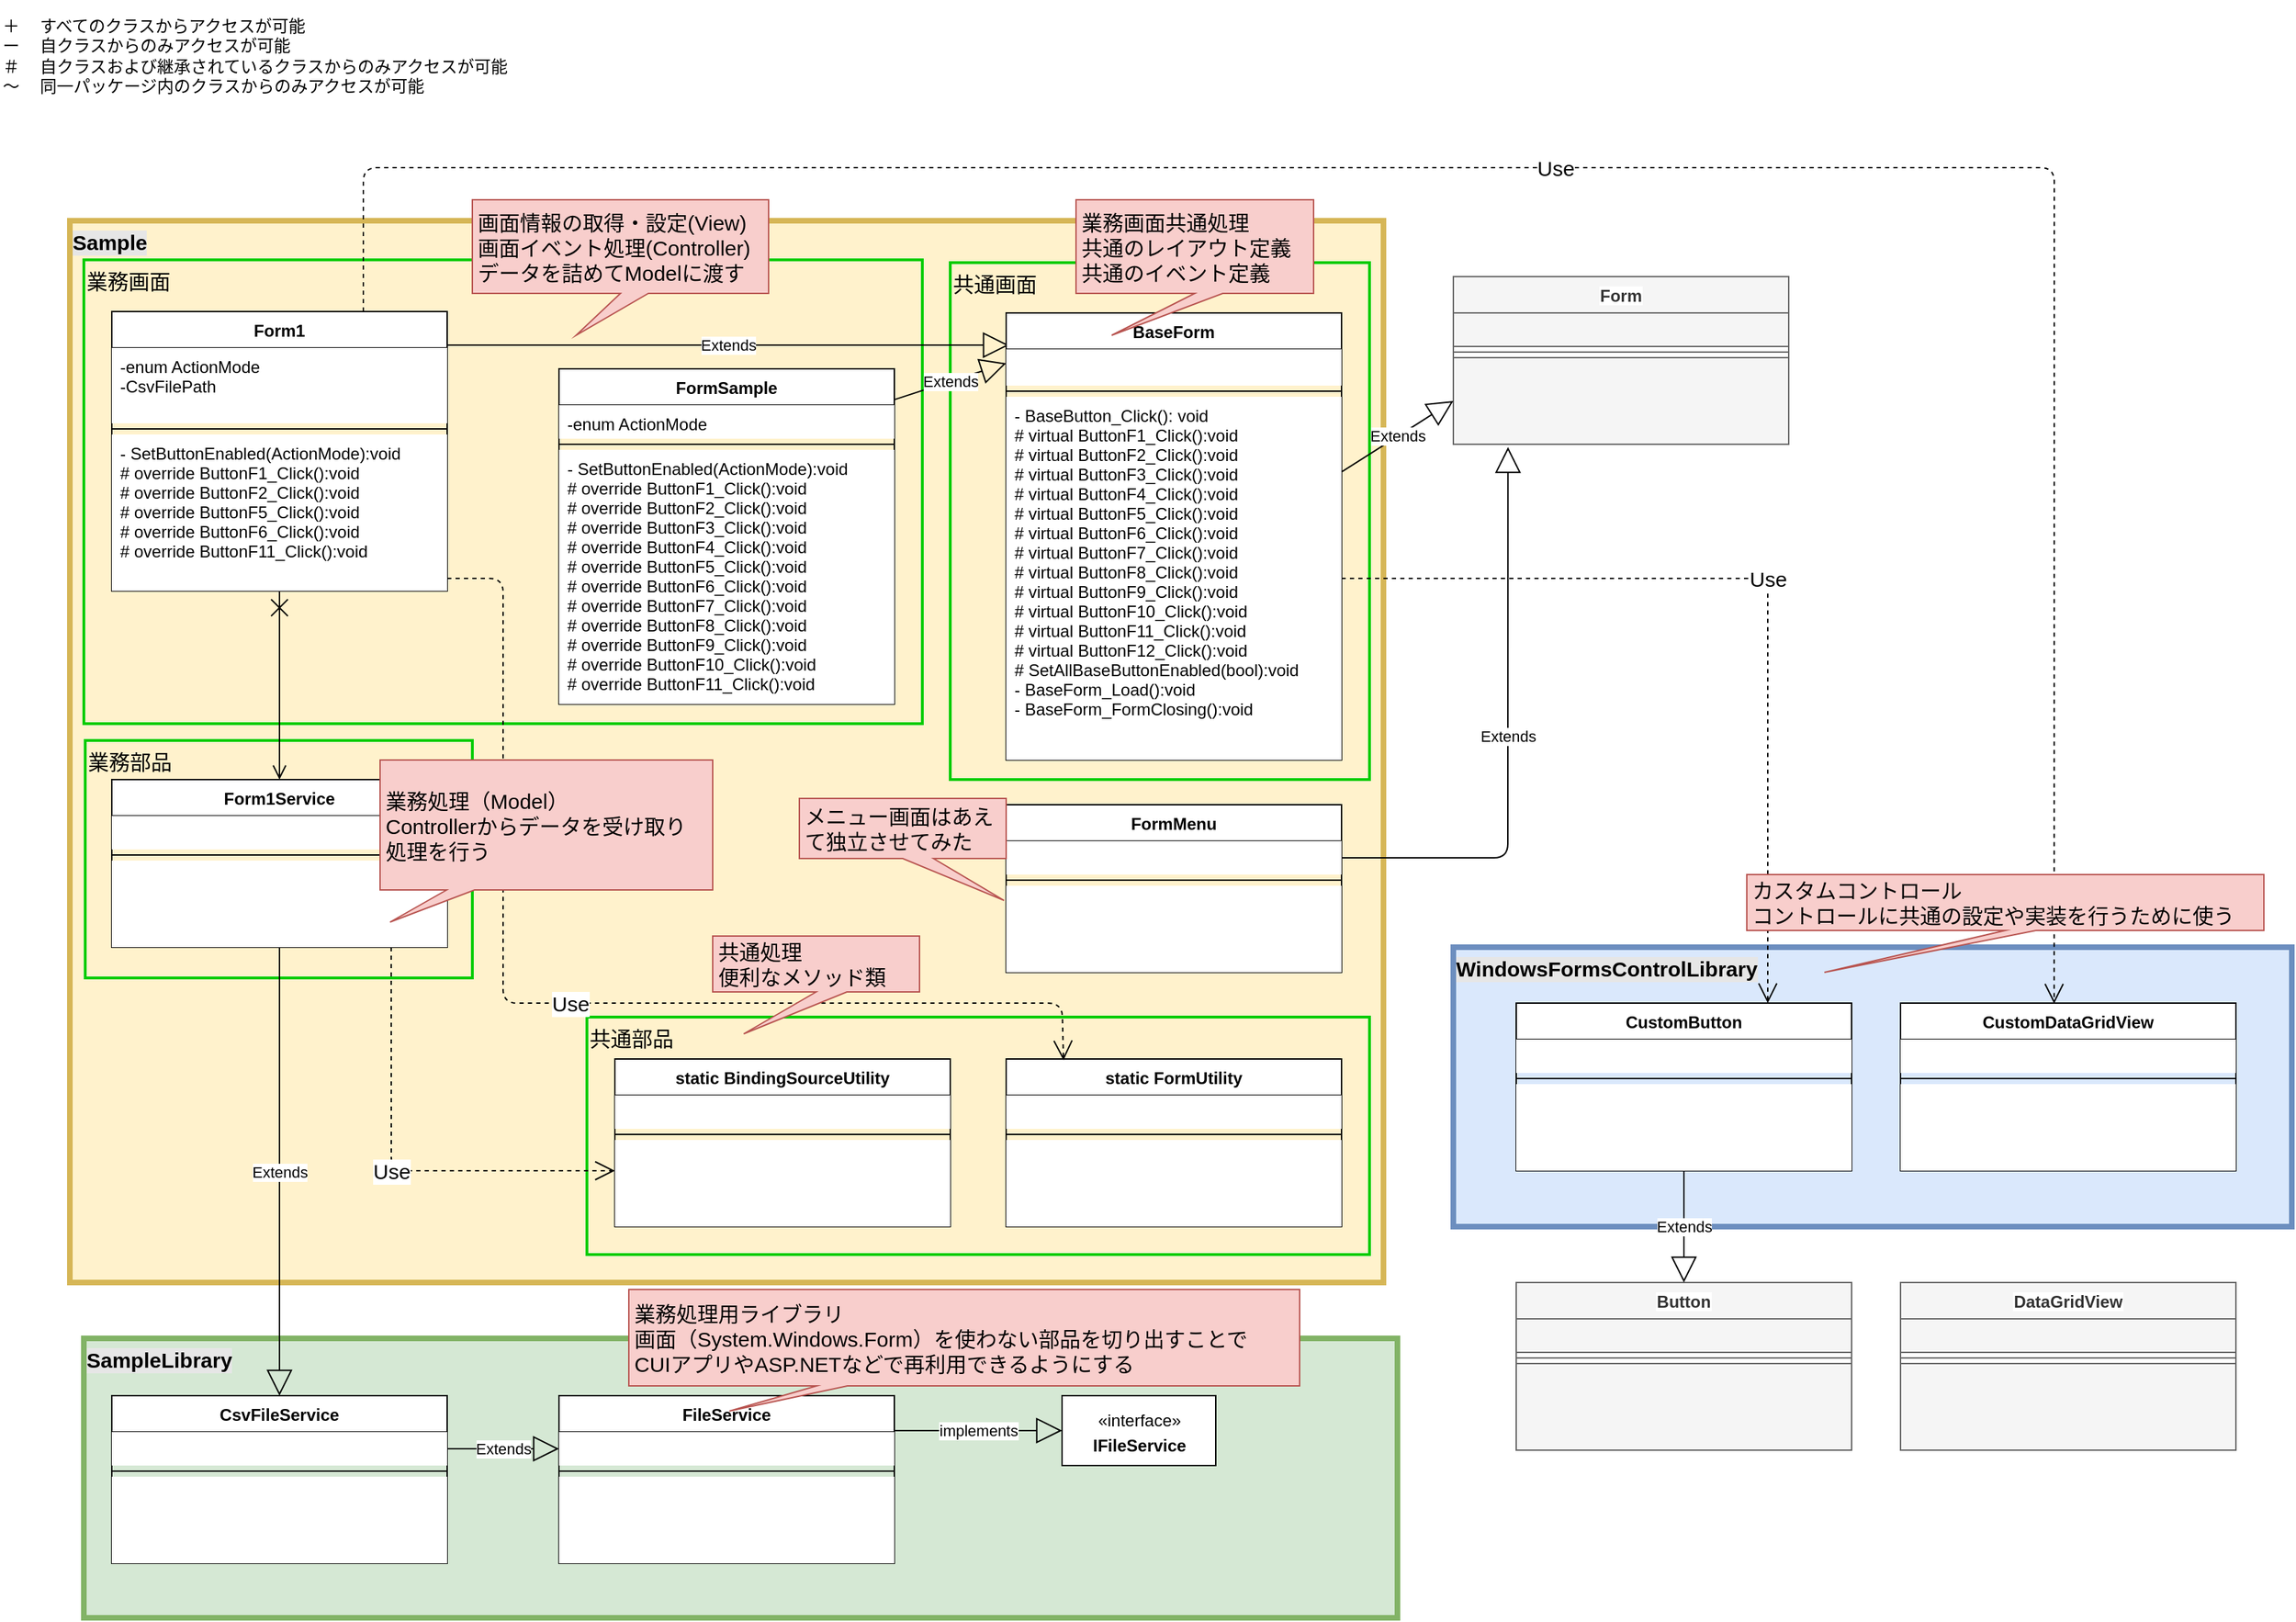 <mxfile version="11.0.5"><diagram id="1E1eRUIkkSYhxJ4DCFZz" name="Page-1"><mxGraphModel dx="2370" dy="1245" grid="1" gridSize="10" guides="1" tooltips="1" connect="1" arrows="1" fold="1" page="1" pageScale="1" pageWidth="583" pageHeight="827" math="0" shadow="0"><root><mxCell id="0"/><mxCell id="1" parent="0"/><mxCell id="gvAh9MJLnGFlr5p9nQc0-39" value="Sample" style="rounded=0;whiteSpace=wrap;html=1;labelBackgroundColor=#E6E6E6;align=left;fillColor=#fff2cc;strokeColor=#d6b656;verticalAlign=top;strokeWidth=4;fontStyle=1;fontSize=15;" vertex="1" parent="1"><mxGeometry x="50" y="158" width="940" height="760" as="geometry"/></mxCell><mxCell id="gvAh9MJLnGFlr5p9nQc0-68" value="共通部品" style="rounded=0;whiteSpace=wrap;html=1;labelBackgroundColor=none;strokeColor=#00CC00;strokeWidth=2;fillColor=none;fontSize=15;align=left;verticalAlign=top;" vertex="1" parent="1"><mxGeometry x="420" y="728" width="560" height="170" as="geometry"/></mxCell><mxCell id="gvAh9MJLnGFlr5p9nQc0-71" value="業務部品" style="rounded=0;whiteSpace=wrap;html=1;labelBackgroundColor=none;strokeColor=#00CC00;strokeWidth=2;fillColor=none;fontSize=15;align=left;verticalAlign=top;" vertex="1" parent="1"><mxGeometry x="61" y="530" width="277" height="170" as="geometry"/></mxCell><mxCell id="gvAh9MJLnGFlr5p9nQc0-69" value="共通画面" style="rounded=0;whiteSpace=wrap;html=1;labelBackgroundColor=none;strokeColor=#00CC00;strokeWidth=2;fillColor=none;fontSize=15;align=left;verticalAlign=top;" vertex="1" parent="1"><mxGeometry x="680" y="188" width="300" height="370" as="geometry"/></mxCell><mxCell id="gvAh9MJLnGFlr5p9nQc0-70" value="業務画面" style="rounded=0;whiteSpace=wrap;html=1;labelBackgroundColor=none;strokeColor=#00CC00;strokeWidth=2;fillColor=none;fontSize=15;align=left;verticalAlign=top;" vertex="1" parent="1"><mxGeometry x="60" y="186" width="600" height="332" as="geometry"/></mxCell><mxCell id="gvAh9MJLnGFlr5p9nQc0-49" value="SampleLibrary" style="rounded=0;whiteSpace=wrap;html=1;labelBackgroundColor=#E6E6E6;align=left;fillColor=#d5e8d4;strokeColor=#82b366;verticalAlign=top;strokeWidth=4;fontStyle=1;fontSize=15;" vertex="1" parent="1"><mxGeometry x="60" y="958" width="940" height="200" as="geometry"/></mxCell><mxCell id="gvAh9MJLnGFlr5p9nQc0-5" value="&lt;div&gt;＋&lt;span style=&quot;white-space: pre&quot;&gt;&#9;&lt;/span&gt;すべてのクラスからアクセスが可能&lt;/div&gt;&lt;div&gt;ー&lt;span style=&quot;white-space: pre&quot;&gt;&#9;&lt;/span&gt;自クラスからのみアクセスが可能&lt;/div&gt;&lt;div&gt;＃&lt;span style=&quot;white-space: pre&quot;&gt;&#9;&lt;/span&gt;自クラスおよび継承されているクラスからのみアクセスが可能&lt;/div&gt;&lt;div&gt;～&lt;span style=&quot;white-space: pre&quot;&gt;&#9;&lt;/span&gt;同一パッケージ内のクラスからのみアクセスが可能&lt;/div&gt;" style="text;html=1;strokeColor=none;fillColor=none;align=left;verticalAlign=middle;whiteSpace=wrap;rounded=0;" vertex="1" parent="1"><mxGeometry width="400" height="80" as="geometry"/></mxCell><mxCell id="gvAh9MJLnGFlr5p9nQc0-6" value="Extends" style="endArrow=block;endSize=16;endFill=0;html=1;entryX=0.008;entryY=0.072;entryDx=0;entryDy=0;entryPerimeter=0;exitX=1;exitY=0.12;exitDx=0;exitDy=0;exitPerimeter=0;" edge="1" parent="1" source="gvAh9MJLnGFlr5p9nQc0-18" target="gvAh9MJLnGFlr5p9nQc0-14"><mxGeometry width="160" relative="1" as="geometry"><mxPoint x="320" y="358" as="sourcePoint"/><mxPoint x="410" y="353" as="targetPoint"/></mxGeometry></mxCell><mxCell id="gvAh9MJLnGFlr5p9nQc0-14" value="BaseForm" style="swimlane;fontStyle=1;align=center;verticalAlign=top;childLayout=stackLayout;horizontal=1;startSize=26;horizontalStack=0;resizeParent=1;resizeParentMax=0;resizeLast=0;collapsible=1;marginBottom=0;" vertex="1" parent="1"><mxGeometry x="720" y="224" width="240" height="320" as="geometry"/></mxCell><mxCell id="gvAh9MJLnGFlr5p9nQc0-15" value="　" style="text;align=left;verticalAlign=top;spacingLeft=4;spacingRight=4;overflow=hidden;rotatable=0;points=[[0,0.5],[1,0.5]];portConstraint=eastwest;fillColor=#ffffff;" vertex="1" parent="gvAh9MJLnGFlr5p9nQc0-14"><mxGeometry y="26" width="240" height="26" as="geometry"/></mxCell><mxCell id="gvAh9MJLnGFlr5p9nQc0-16" value="" style="line;strokeWidth=1;fillColor=none;align=left;verticalAlign=middle;spacingTop=-1;spacingLeft=3;spacingRight=3;rotatable=0;labelPosition=right;points=[];portConstraint=eastwest;" vertex="1" parent="gvAh9MJLnGFlr5p9nQc0-14"><mxGeometry y="52" width="240" height="8" as="geometry"/></mxCell><mxCell id="gvAh9MJLnGFlr5p9nQc0-17" value="- BaseButton_Click(): void&#10;# virtual ButtonF1_Click():void&#10;# virtual ButtonF2_Click():void&#10;# virtual ButtonF3_Click():void&#10;# virtual ButtonF4_Click():void&#10;# virtual ButtonF5_Click():void&#10;# virtual ButtonF6_Click():void&#10;# virtual ButtonF7_Click():void&#10;# virtual ButtonF8_Click():void&#10;# virtual ButtonF9_Click():void&#10;# virtual ButtonF10_Click():void&#10;# virtual ButtonF11_Click():void&#10;# virtual ButtonF12_Click():void&#10;# SetAllBaseButtonEnabled(bool):void&#10;- BaseForm_Load():void&#10;- BaseForm_FormClosing():void" style="text;align=left;verticalAlign=top;spacingLeft=4;spacingRight=4;overflow=hidden;rotatable=0;points=[[0,0.5],[1,0.5]];portConstraint=eastwest;fillColor=#ffffff;" vertex="1" parent="gvAh9MJLnGFlr5p9nQc0-14"><mxGeometry y="60" width="240" height="260" as="geometry"/></mxCell><mxCell id="gvAh9MJLnGFlr5p9nQc0-18" value="Form1" style="swimlane;fontStyle=1;align=center;verticalAlign=top;childLayout=stackLayout;horizontal=1;startSize=26;horizontalStack=0;resizeParent=1;resizeParentMax=0;resizeLast=0;collapsible=1;marginBottom=0;" vertex="1" parent="1"><mxGeometry x="80" y="223" width="240" height="200" as="geometry"/></mxCell><mxCell id="gvAh9MJLnGFlr5p9nQc0-19" value="-enum ActionMode&#10;-CsvFilePath" style="text;align=left;verticalAlign=top;spacingLeft=4;spacingRight=4;overflow=hidden;rotatable=0;points=[[0,0.5],[1,0.5]];portConstraint=eastwest;fillColor=#ffffff;" vertex="1" parent="gvAh9MJLnGFlr5p9nQc0-18"><mxGeometry y="26" width="240" height="54" as="geometry"/></mxCell><mxCell id="gvAh9MJLnGFlr5p9nQc0-20" value="" style="line;strokeWidth=1;fillColor=none;align=left;verticalAlign=middle;spacingTop=-1;spacingLeft=3;spacingRight=3;rotatable=0;labelPosition=right;points=[];portConstraint=eastwest;" vertex="1" parent="gvAh9MJLnGFlr5p9nQc0-18"><mxGeometry y="80" width="240" height="8" as="geometry"/></mxCell><mxCell id="gvAh9MJLnGFlr5p9nQc0-21" value="- SetButtonEnabled(ActionMode):void&#10;# override ButtonF1_Click():void&#10;# override ButtonF2_Click():void&#10;# override ButtonF5_Click():void&#10;# override ButtonF6_Click():void&#10;# override ButtonF11_Click():void&#10;" style="text;align=left;verticalAlign=top;spacingLeft=4;spacingRight=4;overflow=hidden;rotatable=0;points=[[0,0.5],[1,0.5]];portConstraint=eastwest;fillColor=#ffffff;" vertex="1" parent="gvAh9MJLnGFlr5p9nQc0-18"><mxGeometry y="88" width="240" height="112" as="geometry"/></mxCell><mxCell id="gvAh9MJLnGFlr5p9nQc0-22" value="FormSample" style="swimlane;fontStyle=1;align=center;verticalAlign=top;childLayout=stackLayout;horizontal=1;startSize=26;horizontalStack=0;resizeParent=1;resizeParentMax=0;resizeLast=0;collapsible=1;marginBottom=0;" vertex="1" parent="1"><mxGeometry x="400" y="264" width="240" height="240" as="geometry"/></mxCell><mxCell id="gvAh9MJLnGFlr5p9nQc0-23" value="-enum ActionMode" style="text;strokeColor=none;fillColor=#ffffff;align=left;verticalAlign=top;spacingLeft=4;spacingRight=4;overflow=hidden;rotatable=0;points=[[0,0.5],[1,0.5]];portConstraint=eastwest;" vertex="1" parent="gvAh9MJLnGFlr5p9nQc0-22"><mxGeometry y="26" width="240" height="24" as="geometry"/></mxCell><mxCell id="gvAh9MJLnGFlr5p9nQc0-24" value="" style="line;strokeWidth=1;fillColor=none;align=left;verticalAlign=middle;spacingTop=-1;spacingLeft=3;spacingRight=3;rotatable=0;labelPosition=right;points=[];portConstraint=eastwest;" vertex="1" parent="gvAh9MJLnGFlr5p9nQc0-22"><mxGeometry y="50" width="240" height="8" as="geometry"/></mxCell><mxCell id="gvAh9MJLnGFlr5p9nQc0-25" value="- SetButtonEnabled(ActionMode):void&#10;# override ButtonF1_Click():void&#10;# override ButtonF2_Click():void&#10;# override ButtonF3_Click():void&#10;# override ButtonF4_Click():void&#10;# override ButtonF5_Click():void&#10;# override ButtonF6_Click():void&#10;# override ButtonF7_Click():void&#10;# override ButtonF8_Click():void&#10;# override ButtonF9_Click():void&#10;# override ButtonF10_Click():void&#10;# override ButtonF11_Click():void&#10;" style="text;strokeColor=none;fillColor=#ffffff;align=left;verticalAlign=top;spacingLeft=4;spacingRight=4;overflow=hidden;rotatable=0;points=[[0,0.5],[1,0.5]];portConstraint=eastwest;" vertex="1" parent="gvAh9MJLnGFlr5p9nQc0-22"><mxGeometry y="58" width="240" height="182" as="geometry"/></mxCell><mxCell id="gvAh9MJLnGFlr5p9nQc0-26" value="Extends" style="endArrow=block;endSize=16;endFill=0;html=1;exitX=1;exitY=0.092;exitDx=0;exitDy=0;exitPerimeter=0;" edge="1" parent="1" source="gvAh9MJLnGFlr5p9nQc0-22"><mxGeometry width="160" relative="1" as="geometry"><mxPoint x="682" y="260" as="sourcePoint"/><mxPoint x="720" y="260" as="targetPoint"/></mxGeometry></mxCell><mxCell id="gvAh9MJLnGFlr5p9nQc0-27" value="Form" style="swimlane;fontStyle=1;align=center;verticalAlign=top;childLayout=stackLayout;horizontal=1;startSize=26;horizontalStack=0;resizeParent=1;resizeParentMax=0;resizeLast=0;collapsible=1;marginBottom=0;labelBackgroundColor=#ffffff;fillColor=#f5f5f5;strokeColor=#666666;fontColor=#333333;" vertex="1" parent="1"><mxGeometry x="1040" y="198" width="240" height="120" as="geometry"/></mxCell><mxCell id="gvAh9MJLnGFlr5p9nQc0-28" value="　" style="text;strokeColor=#666666;fillColor=#F5F5F5;align=left;verticalAlign=top;spacingLeft=4;spacingRight=4;overflow=hidden;rotatable=0;points=[[0,0.5],[1,0.5]];portConstraint=eastwest;fontColor=#333333;" vertex="1" parent="gvAh9MJLnGFlr5p9nQc0-27"><mxGeometry y="26" width="240" height="24" as="geometry"/></mxCell><mxCell id="gvAh9MJLnGFlr5p9nQc0-29" value="" style="line;strokeWidth=1;fillColor=#F5F5F5;align=left;verticalAlign=middle;spacingTop=-1;spacingLeft=3;spacingRight=3;rotatable=0;labelPosition=right;points=[];portConstraint=eastwest;strokeColor=#666666;fontColor=#333333;" vertex="1" parent="gvAh9MJLnGFlr5p9nQc0-27"><mxGeometry y="50" width="240" height="8" as="geometry"/></mxCell><mxCell id="gvAh9MJLnGFlr5p9nQc0-30" value="　" style="text;strokeColor=#666666;fillColor=#f5f5f5;align=left;verticalAlign=top;spacingLeft=4;spacingRight=4;overflow=hidden;rotatable=0;points=[[0,0.5],[1,0.5]];portConstraint=eastwest;fontColor=#333333;" vertex="1" parent="gvAh9MJLnGFlr5p9nQc0-27"><mxGeometry y="58" width="240" height="62" as="geometry"/></mxCell><mxCell id="gvAh9MJLnGFlr5p9nQc0-31" value="Extends" style="endArrow=block;endSize=16;endFill=0;html=1;entryX=0;entryY=0.5;entryDx=0;entryDy=0;" edge="1" parent="1" source="gvAh9MJLnGFlr5p9nQc0-17" target="gvAh9MJLnGFlr5p9nQc0-30"><mxGeometry width="160" relative="1" as="geometry"><mxPoint x="999" y="341.5" as="sourcePoint"/><mxPoint x="1080.92" y="341.38" as="targetPoint"/></mxGeometry></mxCell><mxCell id="gvAh9MJLnGFlr5p9nQc0-32" value="FormMenu" style="swimlane;fontStyle=1;align=center;verticalAlign=top;childLayout=stackLayout;horizontal=1;startSize=26;horizontalStack=0;resizeParent=1;resizeParentMax=0;resizeLast=0;collapsible=1;marginBottom=0;" vertex="1" parent="1"><mxGeometry x="720" y="576" width="240" height="120" as="geometry"/></mxCell><mxCell id="gvAh9MJLnGFlr5p9nQc0-33" value="　" style="text;strokeColor=none;fillColor=#ffffff;align=left;verticalAlign=top;spacingLeft=4;spacingRight=4;overflow=hidden;rotatable=0;points=[[0,0.5],[1,0.5]];portConstraint=eastwest;" vertex="1" parent="gvAh9MJLnGFlr5p9nQc0-32"><mxGeometry y="26" width="240" height="24" as="geometry"/></mxCell><mxCell id="gvAh9MJLnGFlr5p9nQc0-34" value="" style="line;strokeWidth=1;fillColor=none;align=left;verticalAlign=middle;spacingTop=-1;spacingLeft=3;spacingRight=3;rotatable=0;labelPosition=right;points=[];portConstraint=eastwest;" vertex="1" parent="gvAh9MJLnGFlr5p9nQc0-32"><mxGeometry y="50" width="240" height="8" as="geometry"/></mxCell><mxCell id="gvAh9MJLnGFlr5p9nQc0-35" value="　" style="text;strokeColor=none;fillColor=#ffffff;align=left;verticalAlign=top;spacingLeft=4;spacingRight=4;overflow=hidden;rotatable=0;points=[[0,0.5],[1,0.5]];portConstraint=eastwest;" vertex="1" parent="gvAh9MJLnGFlr5p9nQc0-32"><mxGeometry y="58" width="240" height="62" as="geometry"/></mxCell><mxCell id="gvAh9MJLnGFlr5p9nQc0-36" value="Extends" style="endArrow=block;endSize=16;endFill=0;html=1;entryX=0.163;entryY=1.032;entryDx=0;entryDy=0;exitX=1;exitY=0.5;exitDx=0;exitDy=0;entryPerimeter=0;" edge="1" parent="1" source="gvAh9MJLnGFlr5p9nQc0-33" target="gvAh9MJLnGFlr5p9nQc0-30"><mxGeometry width="160" relative="1" as="geometry"><mxPoint x="680" y="518.4" as="sourcePoint"/><mxPoint x="760" y="478" as="targetPoint"/><Array as="points"><mxPoint x="1079" y="614"/></Array></mxGeometry></mxCell><mxCell id="gvAh9MJLnGFlr5p9nQc0-40" value="Form1Service" style="swimlane;fontStyle=1;align=center;verticalAlign=top;childLayout=stackLayout;horizontal=1;startSize=26;horizontalStack=0;resizeParent=1;resizeParentMax=0;resizeLast=0;collapsible=1;marginBottom=0;" vertex="1" parent="1"><mxGeometry x="80" y="558" width="240" height="120" as="geometry"/></mxCell><mxCell id="gvAh9MJLnGFlr5p9nQc0-41" value="　" style="text;strokeColor=none;fillColor=#ffffff;align=left;verticalAlign=top;spacingLeft=4;spacingRight=4;overflow=hidden;rotatable=0;points=[[0,0.5],[1,0.5]];portConstraint=eastwest;" vertex="1" parent="gvAh9MJLnGFlr5p9nQc0-40"><mxGeometry y="26" width="240" height="24" as="geometry"/></mxCell><mxCell id="gvAh9MJLnGFlr5p9nQc0-42" value="" style="line;strokeWidth=1;fillColor=none;align=left;verticalAlign=middle;spacingTop=-1;spacingLeft=3;spacingRight=3;rotatable=0;labelPosition=right;points=[];portConstraint=eastwest;" vertex="1" parent="gvAh9MJLnGFlr5p9nQc0-40"><mxGeometry y="50" width="240" height="8" as="geometry"/></mxCell><mxCell id="gvAh9MJLnGFlr5p9nQc0-43" value="　" style="text;strokeColor=none;fillColor=#ffffff;align=left;verticalAlign=top;spacingLeft=4;spacingRight=4;overflow=hidden;rotatable=0;points=[[0,0.5],[1,0.5]];portConstraint=eastwest;" vertex="1" parent="gvAh9MJLnGFlr5p9nQc0-40"><mxGeometry y="58" width="240" height="62" as="geometry"/></mxCell><mxCell id="gvAh9MJLnGFlr5p9nQc0-44" value="CsvFileService" style="swimlane;fontStyle=1;align=center;verticalAlign=top;childLayout=stackLayout;horizontal=1;startSize=26;horizontalStack=0;resizeParent=1;resizeParentMax=0;resizeLast=0;collapsible=1;marginBottom=0;" vertex="1" parent="1"><mxGeometry x="80" y="999" width="240" height="120" as="geometry"/></mxCell><mxCell id="gvAh9MJLnGFlr5p9nQc0-45" value="　" style="text;strokeColor=none;fillColor=#ffffff;align=left;verticalAlign=top;spacingLeft=4;spacingRight=4;overflow=hidden;rotatable=0;points=[[0,0.5],[1,0.5]];portConstraint=eastwest;" vertex="1" parent="gvAh9MJLnGFlr5p9nQc0-44"><mxGeometry y="26" width="240" height="24" as="geometry"/></mxCell><mxCell id="gvAh9MJLnGFlr5p9nQc0-46" value="" style="line;strokeWidth=1;fillColor=none;align=left;verticalAlign=middle;spacingTop=-1;spacingLeft=3;spacingRight=3;rotatable=0;labelPosition=right;points=[];portConstraint=eastwest;" vertex="1" parent="gvAh9MJLnGFlr5p9nQc0-44"><mxGeometry y="50" width="240" height="8" as="geometry"/></mxCell><mxCell id="gvAh9MJLnGFlr5p9nQc0-47" value="　" style="text;strokeColor=none;fillColor=#ffffff;align=left;verticalAlign=top;spacingLeft=4;spacingRight=4;overflow=hidden;rotatable=0;points=[[0,0.5],[1,0.5]];portConstraint=eastwest;" vertex="1" parent="gvAh9MJLnGFlr5p9nQc0-44"><mxGeometry y="58" width="240" height="62" as="geometry"/></mxCell><mxCell id="gvAh9MJLnGFlr5p9nQc0-48" value="Extends" style="endArrow=block;endSize=16;endFill=0;html=1;exitX=0.5;exitY=1;exitDx=0;exitDy=0;" edge="1" parent="1" source="gvAh9MJLnGFlr5p9nQc0-40" target="gvAh9MJLnGFlr5p9nQc0-44"><mxGeometry width="160" relative="1" as="geometry"><mxPoint x="150" y="668" as="sourcePoint"/><mxPoint x="551.92" y="668.88" as="targetPoint"/></mxGeometry></mxCell><mxCell id="gvAh9MJLnGFlr5p9nQc0-50" value="" style="endArrow=open;startArrow=cross;endFill=0;startFill=0;endSize=8;startSize=10;html=1;fontSize=15;" edge="1" parent="1" source="gvAh9MJLnGFlr5p9nQc0-21" target="gvAh9MJLnGFlr5p9nQc0-40"><mxGeometry width="160" relative="1" as="geometry"><mxPoint x="251" y="628" as="sourcePoint"/><mxPoint x="411" y="628" as="targetPoint"/></mxGeometry></mxCell><mxCell id="gvAh9MJLnGFlr5p9nQc0-56" value="static BindingSourceUtility" style="swimlane;fontStyle=1;align=center;verticalAlign=top;childLayout=stackLayout;horizontal=1;startSize=26;horizontalStack=0;resizeParent=1;resizeParentMax=0;resizeLast=0;collapsible=1;marginBottom=0;" vertex="1" parent="1"><mxGeometry x="440" y="758" width="240" height="120" as="geometry"/></mxCell><mxCell id="gvAh9MJLnGFlr5p9nQc0-57" value="　" style="text;strokeColor=none;fillColor=#ffffff;align=left;verticalAlign=top;spacingLeft=4;spacingRight=4;overflow=hidden;rotatable=0;points=[[0,0.5],[1,0.5]];portConstraint=eastwest;" vertex="1" parent="gvAh9MJLnGFlr5p9nQc0-56"><mxGeometry y="26" width="240" height="24" as="geometry"/></mxCell><mxCell id="gvAh9MJLnGFlr5p9nQc0-58" value="" style="line;strokeWidth=1;fillColor=none;align=left;verticalAlign=middle;spacingTop=-1;spacingLeft=3;spacingRight=3;rotatable=0;labelPosition=right;points=[];portConstraint=eastwest;" vertex="1" parent="gvAh9MJLnGFlr5p9nQc0-56"><mxGeometry y="50" width="240" height="8" as="geometry"/></mxCell><mxCell id="gvAh9MJLnGFlr5p9nQc0-59" value="　" style="text;strokeColor=none;fillColor=#ffffff;align=left;verticalAlign=top;spacingLeft=4;spacingRight=4;overflow=hidden;rotatable=0;points=[[0,0.5],[1,0.5]];portConstraint=eastwest;" vertex="1" parent="gvAh9MJLnGFlr5p9nQc0-56"><mxGeometry y="58" width="240" height="62" as="geometry"/></mxCell><mxCell id="gvAh9MJLnGFlr5p9nQc0-60" value="static FormUtility" style="swimlane;fontStyle=1;align=center;verticalAlign=top;childLayout=stackLayout;horizontal=1;startSize=26;horizontalStack=0;resizeParent=1;resizeParentMax=0;resizeLast=0;collapsible=1;marginBottom=0;" vertex="1" parent="1"><mxGeometry x="720" y="758" width="240" height="120" as="geometry"/></mxCell><mxCell id="gvAh9MJLnGFlr5p9nQc0-61" value="　" style="text;strokeColor=none;fillColor=#ffffff;align=left;verticalAlign=top;spacingLeft=4;spacingRight=4;overflow=hidden;rotatable=0;points=[[0,0.5],[1,0.5]];portConstraint=eastwest;" vertex="1" parent="gvAh9MJLnGFlr5p9nQc0-60"><mxGeometry y="26" width="240" height="24" as="geometry"/></mxCell><mxCell id="gvAh9MJLnGFlr5p9nQc0-62" value="" style="line;strokeWidth=1;fillColor=none;align=left;verticalAlign=middle;spacingTop=-1;spacingLeft=3;spacingRight=3;rotatable=0;labelPosition=right;points=[];portConstraint=eastwest;" vertex="1" parent="gvAh9MJLnGFlr5p9nQc0-60"><mxGeometry y="50" width="240" height="8" as="geometry"/></mxCell><mxCell id="gvAh9MJLnGFlr5p9nQc0-63" value="　" style="text;strokeColor=none;fillColor=#ffffff;align=left;verticalAlign=top;spacingLeft=4;spacingRight=4;overflow=hidden;rotatable=0;points=[[0,0.5],[1,0.5]];portConstraint=eastwest;" vertex="1" parent="gvAh9MJLnGFlr5p9nQc0-60"><mxGeometry y="58" width="240" height="62" as="geometry"/></mxCell><mxCell id="gvAh9MJLnGFlr5p9nQc0-64" value="Use" style="endArrow=open;endSize=12;dashed=1;html=1;fontSize=15;entryX=0;entryY=0.5;entryDx=0;entryDy=0;exitX=0.833;exitY=1;exitDx=0;exitDy=0;exitPerimeter=0;" edge="1" parent="1" source="gvAh9MJLnGFlr5p9nQc0-43"><mxGeometry width="160" relative="1" as="geometry"><mxPoint x="280" y="640" as="sourcePoint"/><mxPoint x="440" y="838" as="targetPoint"/><Array as="points"><mxPoint x="280" y="838"/></Array></mxGeometry></mxCell><mxCell id="gvAh9MJLnGFlr5p9nQc0-65" value="Use" style="endArrow=open;endSize=12;dashed=1;html=1;fontSize=15;exitX=1;exitY=0.92;exitDx=0;exitDy=0;entryX=0.171;entryY=0.008;entryDx=0;entryDy=0;exitPerimeter=0;entryPerimeter=0;" edge="1" parent="1" source="gvAh9MJLnGFlr5p9nQc0-21" target="gvAh9MJLnGFlr5p9nQc0-60"><mxGeometry width="160" relative="1" as="geometry"><mxPoint x="330" y="575" as="sourcePoint"/><mxPoint x="450" y="817" as="targetPoint"/><Array as="points"><mxPoint x="360" y="414"/><mxPoint x="360" y="718"/><mxPoint x="760" y="718"/></Array></mxGeometry></mxCell><mxCell id="gvAh9MJLnGFlr5p9nQc0-72" value="FileService" style="swimlane;fontStyle=1;align=center;verticalAlign=top;childLayout=stackLayout;horizontal=1;startSize=26;horizontalStack=0;resizeParent=1;resizeParentMax=0;resizeLast=0;collapsible=1;marginBottom=0;" vertex="1" parent="1"><mxGeometry x="400" y="999" width="240" height="120" as="geometry"/></mxCell><mxCell id="gvAh9MJLnGFlr5p9nQc0-73" value="　" style="text;strokeColor=none;fillColor=#ffffff;align=left;verticalAlign=top;spacingLeft=4;spacingRight=4;overflow=hidden;rotatable=0;points=[[0,0.5],[1,0.5]];portConstraint=eastwest;" vertex="1" parent="gvAh9MJLnGFlr5p9nQc0-72"><mxGeometry y="26" width="240" height="24" as="geometry"/></mxCell><mxCell id="gvAh9MJLnGFlr5p9nQc0-74" value="" style="line;strokeWidth=1;fillColor=none;align=left;verticalAlign=middle;spacingTop=-1;spacingLeft=3;spacingRight=3;rotatable=0;labelPosition=right;points=[];portConstraint=eastwest;" vertex="1" parent="gvAh9MJLnGFlr5p9nQc0-72"><mxGeometry y="50" width="240" height="8" as="geometry"/></mxCell><mxCell id="gvAh9MJLnGFlr5p9nQc0-75" value="　" style="text;strokeColor=none;fillColor=#ffffff;align=left;verticalAlign=top;spacingLeft=4;spacingRight=4;overflow=hidden;rotatable=0;points=[[0,0.5],[1,0.5]];portConstraint=eastwest;" vertex="1" parent="gvAh9MJLnGFlr5p9nQc0-72"><mxGeometry y="58" width="240" height="62" as="geometry"/></mxCell><mxCell id="gvAh9MJLnGFlr5p9nQc0-76" value="Extends" style="endArrow=block;endSize=16;endFill=0;html=1;exitX=1;exitY=0.5;exitDx=0;exitDy=0;entryX=0;entryY=0.5;entryDx=0;entryDy=0;" edge="1" parent="1" source="gvAh9MJLnGFlr5p9nQc0-45" target="gvAh9MJLnGFlr5p9nQc0-73"><mxGeometry width="160" relative="1" as="geometry"><mxPoint x="370" y="948" as="sourcePoint"/><mxPoint x="370" y="1269" as="targetPoint"/></mxGeometry></mxCell><mxCell id="gvAh9MJLnGFlr5p9nQc0-77" value="&lt;font style=&quot;font-size: 12px&quot;&gt;«interface»&lt;br&gt;&lt;b&gt;IFileService&lt;/b&gt;&lt;/font&gt;" style="html=1;labelBackgroundColor=none;strokeWidth=1;fontSize=15;align=center;" vertex="1" parent="1"><mxGeometry x="760" y="999" width="110" height="50" as="geometry"/></mxCell><mxCell id="gvAh9MJLnGFlr5p9nQc0-78" value="implements" style="endArrow=block;endSize=16;endFill=0;html=1;" edge="1" parent="1" target="gvAh9MJLnGFlr5p9nQc0-77"><mxGeometry width="160" relative="1" as="geometry"><mxPoint x="640" y="1024" as="sourcePoint"/><mxPoint x="720" y="1029" as="targetPoint"/></mxGeometry></mxCell><mxCell id="gvAh9MJLnGFlr5p9nQc0-79" value="WindowsFormsControlLibrary" style="rounded=0;whiteSpace=wrap;html=1;labelBackgroundColor=#E6E6E6;align=left;fillColor=#dae8fc;strokeColor=#6c8ebf;verticalAlign=top;strokeWidth=4;fontStyle=1;fontSize=15;" vertex="1" parent="1"><mxGeometry x="1040" y="678" width="600" height="200" as="geometry"/></mxCell><mxCell id="gvAh9MJLnGFlr5p9nQc0-81" value="CustomButton" style="swimlane;fontStyle=1;align=center;verticalAlign=top;childLayout=stackLayout;horizontal=1;startSize=26;horizontalStack=0;resizeParent=1;resizeParentMax=0;resizeLast=0;collapsible=1;marginBottom=0;" vertex="1" parent="1"><mxGeometry x="1085" y="718" width="240" height="120" as="geometry"/></mxCell><mxCell id="gvAh9MJLnGFlr5p9nQc0-82" value="　" style="text;strokeColor=none;fillColor=#ffffff;align=left;verticalAlign=top;spacingLeft=4;spacingRight=4;overflow=hidden;rotatable=0;points=[[0,0.5],[1,0.5]];portConstraint=eastwest;" vertex="1" parent="gvAh9MJLnGFlr5p9nQc0-81"><mxGeometry y="26" width="240" height="24" as="geometry"/></mxCell><mxCell id="gvAh9MJLnGFlr5p9nQc0-83" value="" style="line;strokeWidth=1;fillColor=none;align=left;verticalAlign=middle;spacingTop=-1;spacingLeft=3;spacingRight=3;rotatable=0;labelPosition=right;points=[];portConstraint=eastwest;" vertex="1" parent="gvAh9MJLnGFlr5p9nQc0-81"><mxGeometry y="50" width="240" height="8" as="geometry"/></mxCell><mxCell id="gvAh9MJLnGFlr5p9nQc0-84" value="　" style="text;strokeColor=none;fillColor=#ffffff;align=left;verticalAlign=top;spacingLeft=4;spacingRight=4;overflow=hidden;rotatable=0;points=[[0,0.5],[1,0.5]];portConstraint=eastwest;" vertex="1" parent="gvAh9MJLnGFlr5p9nQc0-81"><mxGeometry y="58" width="240" height="62" as="geometry"/></mxCell><mxCell id="gvAh9MJLnGFlr5p9nQc0-85" value="Button" style="swimlane;fontStyle=1;align=center;verticalAlign=top;childLayout=stackLayout;horizontal=1;startSize=26;horizontalStack=0;resizeParent=1;resizeParentMax=0;resizeLast=0;collapsible=1;marginBottom=0;labelBackgroundColor=#ffffff;fillColor=#f5f5f5;strokeColor=#666666;fontColor=#333333;" vertex="1" parent="1"><mxGeometry x="1085" y="918" width="240" height="120" as="geometry"/></mxCell><mxCell id="gvAh9MJLnGFlr5p9nQc0-86" value="　" style="text;strokeColor=#666666;fillColor=#F5F5F5;align=left;verticalAlign=top;spacingLeft=4;spacingRight=4;overflow=hidden;rotatable=0;points=[[0,0.5],[1,0.5]];portConstraint=eastwest;fontColor=#333333;" vertex="1" parent="gvAh9MJLnGFlr5p9nQc0-85"><mxGeometry y="26" width="240" height="24" as="geometry"/></mxCell><mxCell id="gvAh9MJLnGFlr5p9nQc0-87" value="" style="line;strokeWidth=1;fillColor=#F5F5F5;align=left;verticalAlign=middle;spacingTop=-1;spacingLeft=3;spacingRight=3;rotatable=0;labelPosition=right;points=[];portConstraint=eastwest;strokeColor=#666666;fontColor=#333333;" vertex="1" parent="gvAh9MJLnGFlr5p9nQc0-85"><mxGeometry y="50" width="240" height="8" as="geometry"/></mxCell><mxCell id="gvAh9MJLnGFlr5p9nQc0-88" value="　" style="text;strokeColor=#666666;fillColor=#f5f5f5;align=left;verticalAlign=top;spacingLeft=4;spacingRight=4;overflow=hidden;rotatable=0;points=[[0,0.5],[1,0.5]];portConstraint=eastwest;fontColor=#333333;" vertex="1" parent="gvAh9MJLnGFlr5p9nQc0-85"><mxGeometry y="58" width="240" height="62" as="geometry"/></mxCell><mxCell id="gvAh9MJLnGFlr5p9nQc0-90" value="Extends" style="endArrow=block;endSize=16;endFill=0;html=1;entryX=0.5;entryY=0;entryDx=0;entryDy=0;" edge="1" parent="1" target="gvAh9MJLnGFlr5p9nQc0-85"><mxGeometry width="160" relative="1" as="geometry"><mxPoint x="1205" y="838" as="sourcePoint"/><mxPoint x="1050" y="297" as="targetPoint"/></mxGeometry></mxCell><mxCell id="gvAh9MJLnGFlr5p9nQc0-91" value="DataGridView" style="swimlane;fontStyle=1;align=center;verticalAlign=top;childLayout=stackLayout;horizontal=1;startSize=26;horizontalStack=0;resizeParent=1;resizeParentMax=0;resizeLast=0;collapsible=1;marginBottom=0;labelBackgroundColor=#ffffff;fillColor=#f5f5f5;strokeColor=#666666;fontColor=#333333;" vertex="1" parent="1"><mxGeometry x="1360" y="918" width="240" height="120" as="geometry"/></mxCell><mxCell id="gvAh9MJLnGFlr5p9nQc0-92" value="　" style="text;strokeColor=#666666;fillColor=#F5F5F5;align=left;verticalAlign=top;spacingLeft=4;spacingRight=4;overflow=hidden;rotatable=0;points=[[0,0.5],[1,0.5]];portConstraint=eastwest;fontColor=#333333;" vertex="1" parent="gvAh9MJLnGFlr5p9nQc0-91"><mxGeometry y="26" width="240" height="24" as="geometry"/></mxCell><mxCell id="gvAh9MJLnGFlr5p9nQc0-93" value="" style="line;strokeWidth=1;fillColor=#F5F5F5;align=left;verticalAlign=middle;spacingTop=-1;spacingLeft=3;spacingRight=3;rotatable=0;labelPosition=right;points=[];portConstraint=eastwest;strokeColor=#666666;fontColor=#333333;" vertex="1" parent="gvAh9MJLnGFlr5p9nQc0-91"><mxGeometry y="50" width="240" height="8" as="geometry"/></mxCell><mxCell id="gvAh9MJLnGFlr5p9nQc0-94" value="　" style="text;strokeColor=#666666;fillColor=#f5f5f5;align=left;verticalAlign=top;spacingLeft=4;spacingRight=4;overflow=hidden;rotatable=0;points=[[0,0.5],[1,0.5]];portConstraint=eastwest;fontColor=#333333;" vertex="1" parent="gvAh9MJLnGFlr5p9nQc0-91"><mxGeometry y="58" width="240" height="62" as="geometry"/></mxCell><mxCell id="gvAh9MJLnGFlr5p9nQc0-95" value="CustomDataGridView" style="swimlane;fontStyle=1;align=center;verticalAlign=top;childLayout=stackLayout;horizontal=1;startSize=26;horizontalStack=0;resizeParent=1;resizeParentMax=0;resizeLast=0;collapsible=1;marginBottom=0;" vertex="1" parent="1"><mxGeometry x="1360" y="718" width="240" height="120" as="geometry"/></mxCell><mxCell id="gvAh9MJLnGFlr5p9nQc0-96" value="　" style="text;strokeColor=none;fillColor=#ffffff;align=left;verticalAlign=top;spacingLeft=4;spacingRight=4;overflow=hidden;rotatable=0;points=[[0,0.5],[1,0.5]];portConstraint=eastwest;" vertex="1" parent="gvAh9MJLnGFlr5p9nQc0-95"><mxGeometry y="26" width="240" height="24" as="geometry"/></mxCell><mxCell id="gvAh9MJLnGFlr5p9nQc0-97" value="" style="line;strokeWidth=1;fillColor=none;align=left;verticalAlign=middle;spacingTop=-1;spacingLeft=3;spacingRight=3;rotatable=0;labelPosition=right;points=[];portConstraint=eastwest;" vertex="1" parent="gvAh9MJLnGFlr5p9nQc0-95"><mxGeometry y="50" width="240" height="8" as="geometry"/></mxCell><mxCell id="gvAh9MJLnGFlr5p9nQc0-98" value="　" style="text;strokeColor=none;fillColor=#ffffff;align=left;verticalAlign=top;spacingLeft=4;spacingRight=4;overflow=hidden;rotatable=0;points=[[0,0.5],[1,0.5]];portConstraint=eastwest;" vertex="1" parent="gvAh9MJLnGFlr5p9nQc0-95"><mxGeometry y="58" width="240" height="62" as="geometry"/></mxCell><mxCell id="gvAh9MJLnGFlr5p9nQc0-99" value="Use" style="endArrow=open;endSize=12;dashed=1;html=1;fontSize=15;entryX=0.75;entryY=0;entryDx=0;entryDy=0;exitX=1;exitY=0.5;exitDx=0;exitDy=0;" edge="1" parent="1" source="gvAh9MJLnGFlr5p9nQc0-17" target="gvAh9MJLnGFlr5p9nQc0-81"><mxGeometry width="160" relative="1" as="geometry"><mxPoint x="1359.92" y="373" as="sourcePoint"/><mxPoint x="1520" y="533" as="targetPoint"/><Array as="points"><mxPoint x="1265" y="414"/></Array></mxGeometry></mxCell><mxCell id="gvAh9MJLnGFlr5p9nQc0-100" value="Use" style="endArrow=open;endSize=12;dashed=1;html=1;fontSize=15;entryX=0.458;entryY=0.003;entryDx=0;entryDy=0;exitX=0.75;exitY=0;exitDx=0;exitDy=0;entryPerimeter=0;" edge="1" parent="1" source="gvAh9MJLnGFlr5p9nQc0-18" target="gvAh9MJLnGFlr5p9nQc0-95"><mxGeometry width="160" relative="1" as="geometry"><mxPoint x="970" y="424" as="sourcePoint"/><mxPoint x="1275" y="728" as="targetPoint"/><Array as="points"><mxPoint x="260" y="120"/><mxPoint x="1470" y="120"/></Array></mxGeometry></mxCell><mxCell id="gvAh9MJLnGFlr5p9nQc0-101" value="画面情報の取得・設定(View)&lt;br&gt;画面イベント処理(Controller)&lt;br&gt;データを詰めてModelに渡す" style="shape=callout;whiteSpace=wrap;html=1;perimeter=calloutPerimeter;labelBackgroundColor=none;strokeColor=#b85450;strokeWidth=1;fillColor=#f8cecc;fontSize=15;align=left;spacingLeft=2;position2=0.35;" vertex="1" parent="1"><mxGeometry x="338" y="143" width="212" height="97" as="geometry"/></mxCell><mxCell id="gvAh9MJLnGFlr5p9nQc0-102" value="業務処理（Model）&lt;br&gt;Controllerからデータを受け取り&lt;br&gt;処理を行う" style="shape=callout;whiteSpace=wrap;html=1;perimeter=calloutPerimeter;labelBackgroundColor=none;strokeColor=#b85450;strokeWidth=1;fillColor=#f8cecc;fontSize=15;align=left;spacingLeft=2;position2=0.03;size=23;position=0.2;" vertex="1" parent="1"><mxGeometry x="272" y="544" width="238" height="116" as="geometry"/></mxCell><mxCell id="gvAh9MJLnGFlr5p9nQc0-104" value="業務画面共通処理&lt;br&gt;共通のレイアウト定義&lt;br&gt;共通のイベント定義" style="shape=callout;whiteSpace=wrap;html=1;perimeter=calloutPerimeter;labelBackgroundColor=none;strokeColor=#b85450;strokeWidth=1;fillColor=#f8cecc;fontSize=15;align=left;spacingLeft=2;position2=0.15;" vertex="1" parent="1"><mxGeometry x="770" y="143" width="170" height="97" as="geometry"/></mxCell><mxCell id="gvAh9MJLnGFlr5p9nQc0-105" value="共通処理&lt;br&gt;便利なメソッド類" style="shape=callout;whiteSpace=wrap;html=1;perimeter=calloutPerimeter;labelBackgroundColor=none;strokeColor=#b85450;strokeWidth=1;fillColor=#f8cecc;fontSize=15;align=left;spacingLeft=2;position2=0.15;base=22;" vertex="1" parent="1"><mxGeometry x="510" y="670" width="148" height="70" as="geometry"/></mxCell><mxCell id="gvAh9MJLnGFlr5p9nQc0-107" value="メニュー画面はあえて独立させてみた" style="shape=callout;whiteSpace=wrap;html=1;perimeter=calloutPerimeter;labelBackgroundColor=none;strokeColor=#b85450;strokeWidth=1;fillColor=#f8cecc;fontSize=15;align=left;spacingLeft=2;position2=0.99;base=22;" vertex="1" parent="1"><mxGeometry x="572" y="571.5" width="148" height="73" as="geometry"/></mxCell><mxCell id="gvAh9MJLnGFlr5p9nQc0-108" value="カスタムコントロール&lt;br&gt;コントロールに共通の設定や実装を行うために使う" style="shape=callout;whiteSpace=wrap;html=1;perimeter=calloutPerimeter;labelBackgroundColor=none;strokeColor=#b85450;strokeWidth=1;fillColor=#f8cecc;fontSize=15;align=left;spacingLeft=2;position2=0.15;base=22;" vertex="1" parent="1"><mxGeometry x="1250" y="626" width="370" height="70" as="geometry"/></mxCell><mxCell id="gvAh9MJLnGFlr5p9nQc0-109" value="業務処理用ライブラリ&lt;br&gt;画面（System.Windows.Form）を使わない部品を切り出すことで&lt;br&gt;CUIアプリやASP.NETなどで再利用できるようにする" style="shape=callout;whiteSpace=wrap;html=1;perimeter=calloutPerimeter;labelBackgroundColor=none;strokeColor=#b85450;strokeWidth=1;fillColor=#f8cecc;fontSize=15;align=left;spacingLeft=2;position2=0.15;base=22;size=18;position=0.28;" vertex="1" parent="1"><mxGeometry x="450" y="923" width="480" height="87" as="geometry"/></mxCell></root></mxGraphModel></diagram></mxfile>